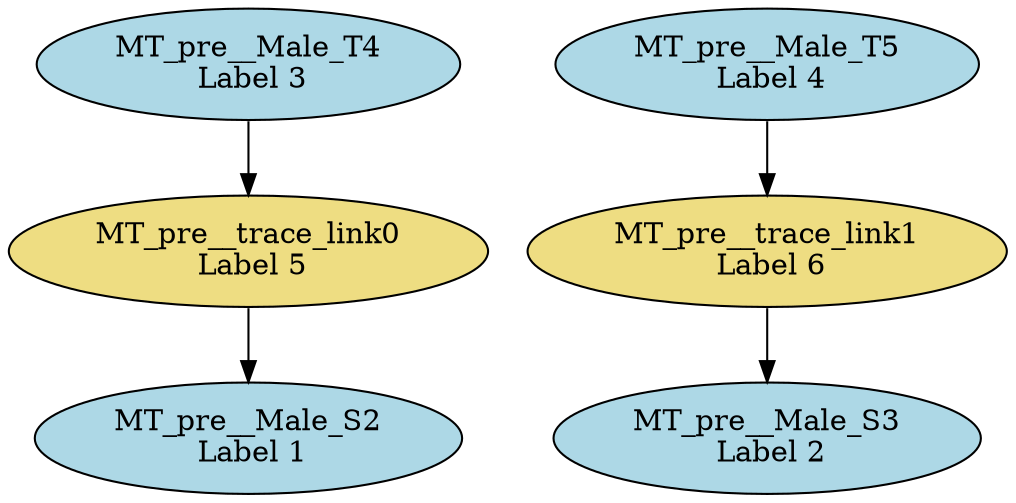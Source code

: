 digraph ruleCombinator_match_HMM2MM_combine_0LHS {
"MT_pre__trace_link0\n Label 5" [style=filled, fillcolor=lightgoldenrod];
"MT_pre__trace_link1\n Label 6" [style=filled, fillcolor=lightgoldenrod];
"MT_pre__Male_S2\n Label 1" [style=filled, fillcolor=lightblue];
"MT_pre__Male_S3\n Label 2" [style=filled, fillcolor=lightblue];
"MT_pre__Male_T4\n Label 3" [style=filled, fillcolor=lightblue];
"MT_pre__Male_T5\n Label 4" [style=filled, fillcolor=lightblue];
"MT_pre__Male_T4\n Label 3" -> "MT_pre__trace_link0\n Label 5";
"MT_pre__trace_link0\n Label 5" -> "MT_pre__Male_S2\n Label 1";
"MT_pre__Male_T5\n Label 4" -> "MT_pre__trace_link1\n Label 6";
"MT_pre__trace_link1\n Label 6" -> "MT_pre__Male_S3\n Label 2";
}
